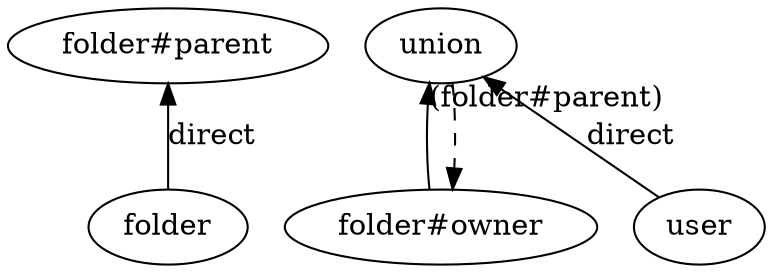 digraph {
graph [
rankdir=BT
];

// Node definitions.
0 [label=folder];
1 [label="folder#owner"];
2 [label=union];
3 [label=user];
4 [label="folder#parent"];

// Edge definitions.
0 -> 4 [label=direct];
1 -> 2 [headlabel="(folder#parent)"];
2 -> 1 [style=dashed];
3 -> 2 [label=direct];
}